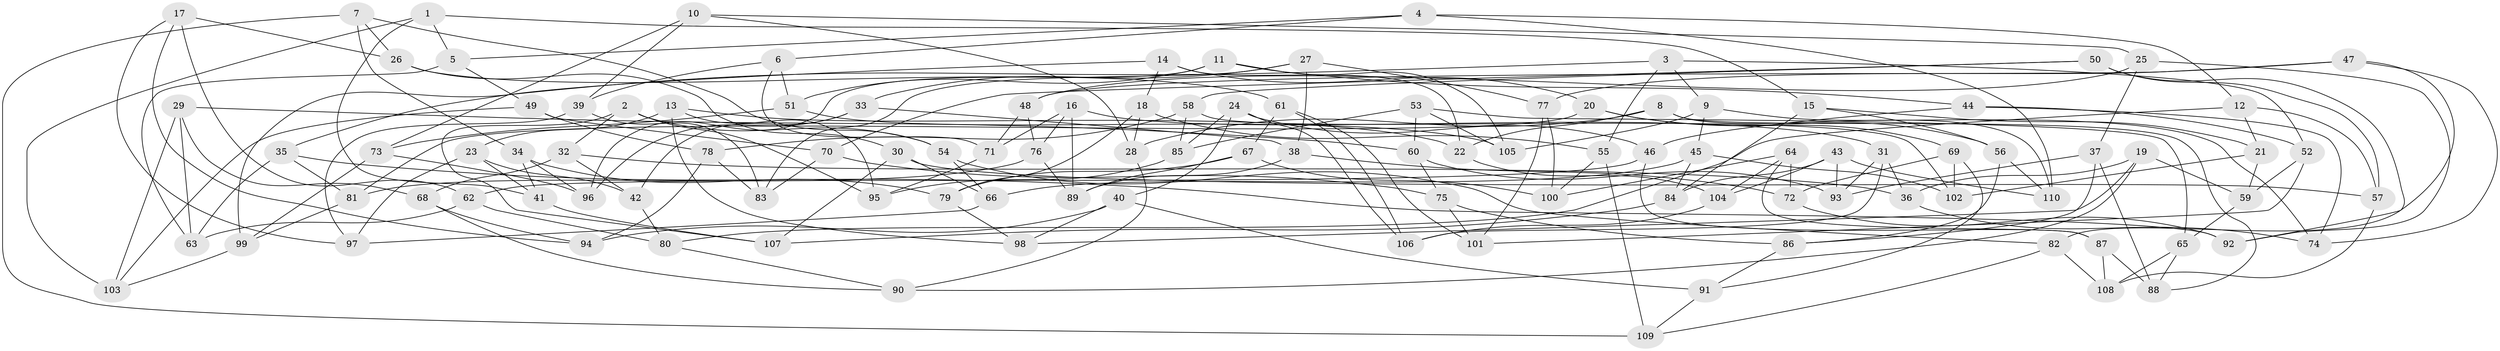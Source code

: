 // coarse degree distribution, {4: 0.4, 6: 0.5142857142857142, 5: 0.05714285714285714, 3: 0.02857142857142857}
// Generated by graph-tools (version 1.1) at 2025/42/03/06/25 10:42:17]
// undirected, 110 vertices, 220 edges
graph export_dot {
graph [start="1"]
  node [color=gray90,style=filled];
  1;
  2;
  3;
  4;
  5;
  6;
  7;
  8;
  9;
  10;
  11;
  12;
  13;
  14;
  15;
  16;
  17;
  18;
  19;
  20;
  21;
  22;
  23;
  24;
  25;
  26;
  27;
  28;
  29;
  30;
  31;
  32;
  33;
  34;
  35;
  36;
  37;
  38;
  39;
  40;
  41;
  42;
  43;
  44;
  45;
  46;
  47;
  48;
  49;
  50;
  51;
  52;
  53;
  54;
  55;
  56;
  57;
  58;
  59;
  60;
  61;
  62;
  63;
  64;
  65;
  66;
  67;
  68;
  69;
  70;
  71;
  72;
  73;
  74;
  75;
  76;
  77;
  78;
  79;
  80;
  81;
  82;
  83;
  84;
  85;
  86;
  87;
  88;
  89;
  90;
  91;
  92;
  93;
  94;
  95;
  96;
  97;
  98;
  99;
  100;
  101;
  102;
  103;
  104;
  105;
  106;
  107;
  108;
  109;
  110;
  1 -- 103;
  1 -- 5;
  1 -- 41;
  1 -- 15;
  2 -- 32;
  2 -- 107;
  2 -- 95;
  2 -- 54;
  3 -- 52;
  3 -- 55;
  3 -- 99;
  3 -- 9;
  4 -- 6;
  4 -- 12;
  4 -- 5;
  4 -- 110;
  5 -- 63;
  5 -- 49;
  6 -- 39;
  6 -- 71;
  6 -- 51;
  7 -- 26;
  7 -- 54;
  7 -- 34;
  7 -- 109;
  8 -- 28;
  8 -- 22;
  8 -- 110;
  8 -- 88;
  9 -- 45;
  9 -- 105;
  9 -- 74;
  10 -- 73;
  10 -- 28;
  10 -- 39;
  10 -- 25;
  11 -- 44;
  11 -- 51;
  11 -- 105;
  11 -- 96;
  12 -- 80;
  12 -- 57;
  12 -- 21;
  13 -- 23;
  13 -- 98;
  13 -- 22;
  13 -- 95;
  14 -- 20;
  14 -- 35;
  14 -- 22;
  14 -- 18;
  15 -- 56;
  15 -- 21;
  15 -- 84;
  16 -- 31;
  16 -- 89;
  16 -- 71;
  16 -- 76;
  17 -- 62;
  17 -- 97;
  17 -- 94;
  17 -- 26;
  18 -- 79;
  18 -- 55;
  18 -- 28;
  19 -- 98;
  19 -- 36;
  19 -- 59;
  19 -- 90;
  20 -- 69;
  20 -- 56;
  20 -- 81;
  21 -- 102;
  21 -- 59;
  22 -- 104;
  23 -- 41;
  23 -- 42;
  23 -- 97;
  24 -- 46;
  24 -- 40;
  24 -- 106;
  24 -- 85;
  25 -- 48;
  25 -- 37;
  25 -- 92;
  26 -- 30;
  26 -- 61;
  27 -- 33;
  27 -- 77;
  27 -- 38;
  27 -- 83;
  28 -- 90;
  29 -- 103;
  29 -- 63;
  29 -- 60;
  29 -- 68;
  30 -- 66;
  30 -- 57;
  30 -- 107;
  31 -- 93;
  31 -- 106;
  31 -- 36;
  32 -- 68;
  32 -- 42;
  32 -- 36;
  33 -- 42;
  33 -- 38;
  33 -- 96;
  34 -- 96;
  34 -- 79;
  34 -- 41;
  35 -- 92;
  35 -- 63;
  35 -- 81;
  36 -- 74;
  37 -- 88;
  37 -- 86;
  37 -- 93;
  38 -- 89;
  38 -- 72;
  39 -- 97;
  39 -- 83;
  40 -- 98;
  40 -- 91;
  40 -- 94;
  41 -- 107;
  42 -- 80;
  43 -- 104;
  43 -- 93;
  43 -- 84;
  43 -- 110;
  44 -- 74;
  44 -- 46;
  44 -- 52;
  45 -- 102;
  45 -- 66;
  45 -- 84;
  46 -- 87;
  46 -- 62;
  47 -- 77;
  47 -- 48;
  47 -- 74;
  47 -- 82;
  48 -- 76;
  48 -- 71;
  49 -- 78;
  49 -- 103;
  49 -- 70;
  50 -- 58;
  50 -- 92;
  50 -- 70;
  50 -- 57;
  51 -- 73;
  51 -- 105;
  52 -- 101;
  52 -- 59;
  53 -- 65;
  53 -- 105;
  53 -- 85;
  53 -- 60;
  54 -- 82;
  54 -- 66;
  55 -- 109;
  55 -- 100;
  56 -- 86;
  56 -- 110;
  57 -- 108;
  58 -- 78;
  58 -- 85;
  58 -- 102;
  59 -- 65;
  60 -- 93;
  60 -- 75;
  61 -- 67;
  61 -- 106;
  61 -- 101;
  62 -- 80;
  62 -- 63;
  64 -- 100;
  64 -- 104;
  64 -- 72;
  64 -- 87;
  65 -- 88;
  65 -- 108;
  66 -- 97;
  67 -- 89;
  67 -- 100;
  67 -- 79;
  68 -- 90;
  68 -- 94;
  69 -- 72;
  69 -- 102;
  69 -- 91;
  70 -- 83;
  70 -- 75;
  71 -- 95;
  72 -- 92;
  73 -- 96;
  73 -- 99;
  75 -- 101;
  75 -- 86;
  76 -- 89;
  76 -- 81;
  77 -- 101;
  77 -- 100;
  78 -- 83;
  78 -- 94;
  79 -- 98;
  80 -- 90;
  81 -- 99;
  82 -- 108;
  82 -- 109;
  84 -- 107;
  85 -- 95;
  86 -- 91;
  87 -- 108;
  87 -- 88;
  91 -- 109;
  99 -- 103;
  104 -- 106;
}
